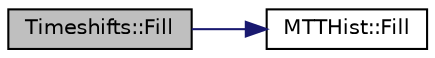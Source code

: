 digraph "Timeshifts::Fill"
{
 // LATEX_PDF_SIZE
  edge [fontname="Helvetica",fontsize="10",labelfontname="Helvetica",labelfontsize="10"];
  node [fontname="Helvetica",fontsize="10",shape=record];
  rankdir="LR";
  Node1 [label="Timeshifts::Fill",height=0.2,width=0.4,color="black", fillcolor="grey75", style="filled", fontcolor="black",tooltip=" "];
  Node1 -> Node2 [color="midnightblue",fontsize="10",style="solid",fontname="Helvetica"];
  Node2 [label="MTTHist::Fill",height=0.2,width=0.4,color="black", fillcolor="white", style="filled",URL="$class_m_t_t_hist.html#a7f8297856cb85967c9f5f41a084f7ae9",tooltip=" "];
}

